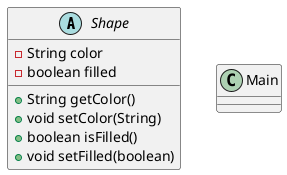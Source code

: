 @startuml
abstract class Shape {
- String color
- boolean filled
+ String getColor()
+ void setColor(String)
+ boolean isFilled()
+ void setFilled(boolean)
}
class Main {
}
@enduml